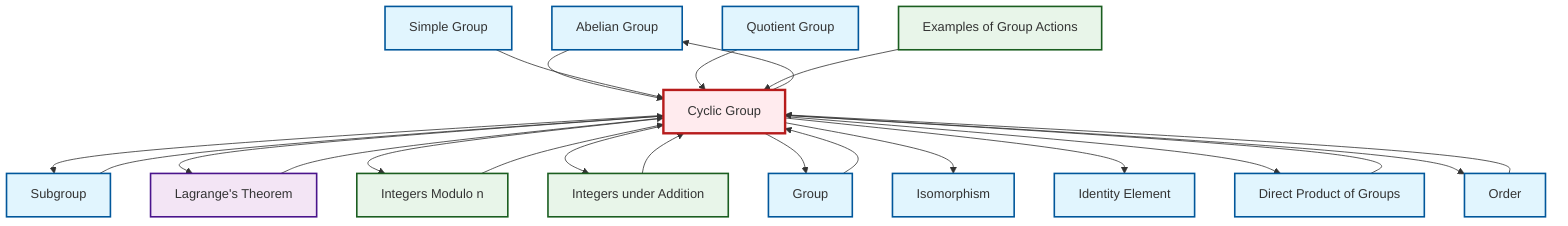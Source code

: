 graph TD
    classDef definition fill:#e1f5fe,stroke:#01579b,stroke-width:2px
    classDef theorem fill:#f3e5f5,stroke:#4a148c,stroke-width:2px
    classDef axiom fill:#fff3e0,stroke:#e65100,stroke-width:2px
    classDef example fill:#e8f5e9,stroke:#1b5e20,stroke-width:2px
    classDef current fill:#ffebee,stroke:#b71c1c,stroke-width:3px
    def-abelian-group["Abelian Group"]:::definition
    def-group["Group"]:::definition
    def-order["Order"]:::definition
    ex-quotient-integers-mod-n["Integers Modulo n"]:::example
    ex-group-action-examples["Examples of Group Actions"]:::example
    def-direct-product["Direct Product of Groups"]:::definition
    ex-integers-addition["Integers under Addition"]:::example
    def-quotient-group["Quotient Group"]:::definition
    def-subgroup["Subgroup"]:::definition
    def-isomorphism["Isomorphism"]:::definition
    def-simple-group["Simple Group"]:::definition
    def-cyclic-group["Cyclic Group"]:::definition
    def-identity-element["Identity Element"]:::definition
    thm-lagrange["Lagrange's Theorem"]:::theorem
    def-cyclic-group --> def-abelian-group
    def-cyclic-group --> def-subgroup
    def-cyclic-group --> thm-lagrange
    def-abelian-group --> def-cyclic-group
    thm-lagrange --> def-cyclic-group
    def-cyclic-group --> ex-quotient-integers-mod-n
    def-simple-group --> def-cyclic-group
    def-cyclic-group --> ex-integers-addition
    def-direct-product --> def-cyclic-group
    def-cyclic-group --> def-group
    def-cyclic-group --> def-isomorphism
    def-quotient-group --> def-cyclic-group
    def-cyclic-group --> def-identity-element
    def-order --> def-cyclic-group
    ex-integers-addition --> def-cyclic-group
    ex-group-action-examples --> def-cyclic-group
    def-cyclic-group --> def-direct-product
    def-group --> def-cyclic-group
    def-cyclic-group --> def-order
    ex-quotient-integers-mod-n --> def-cyclic-group
    def-subgroup --> def-cyclic-group
    class def-cyclic-group current